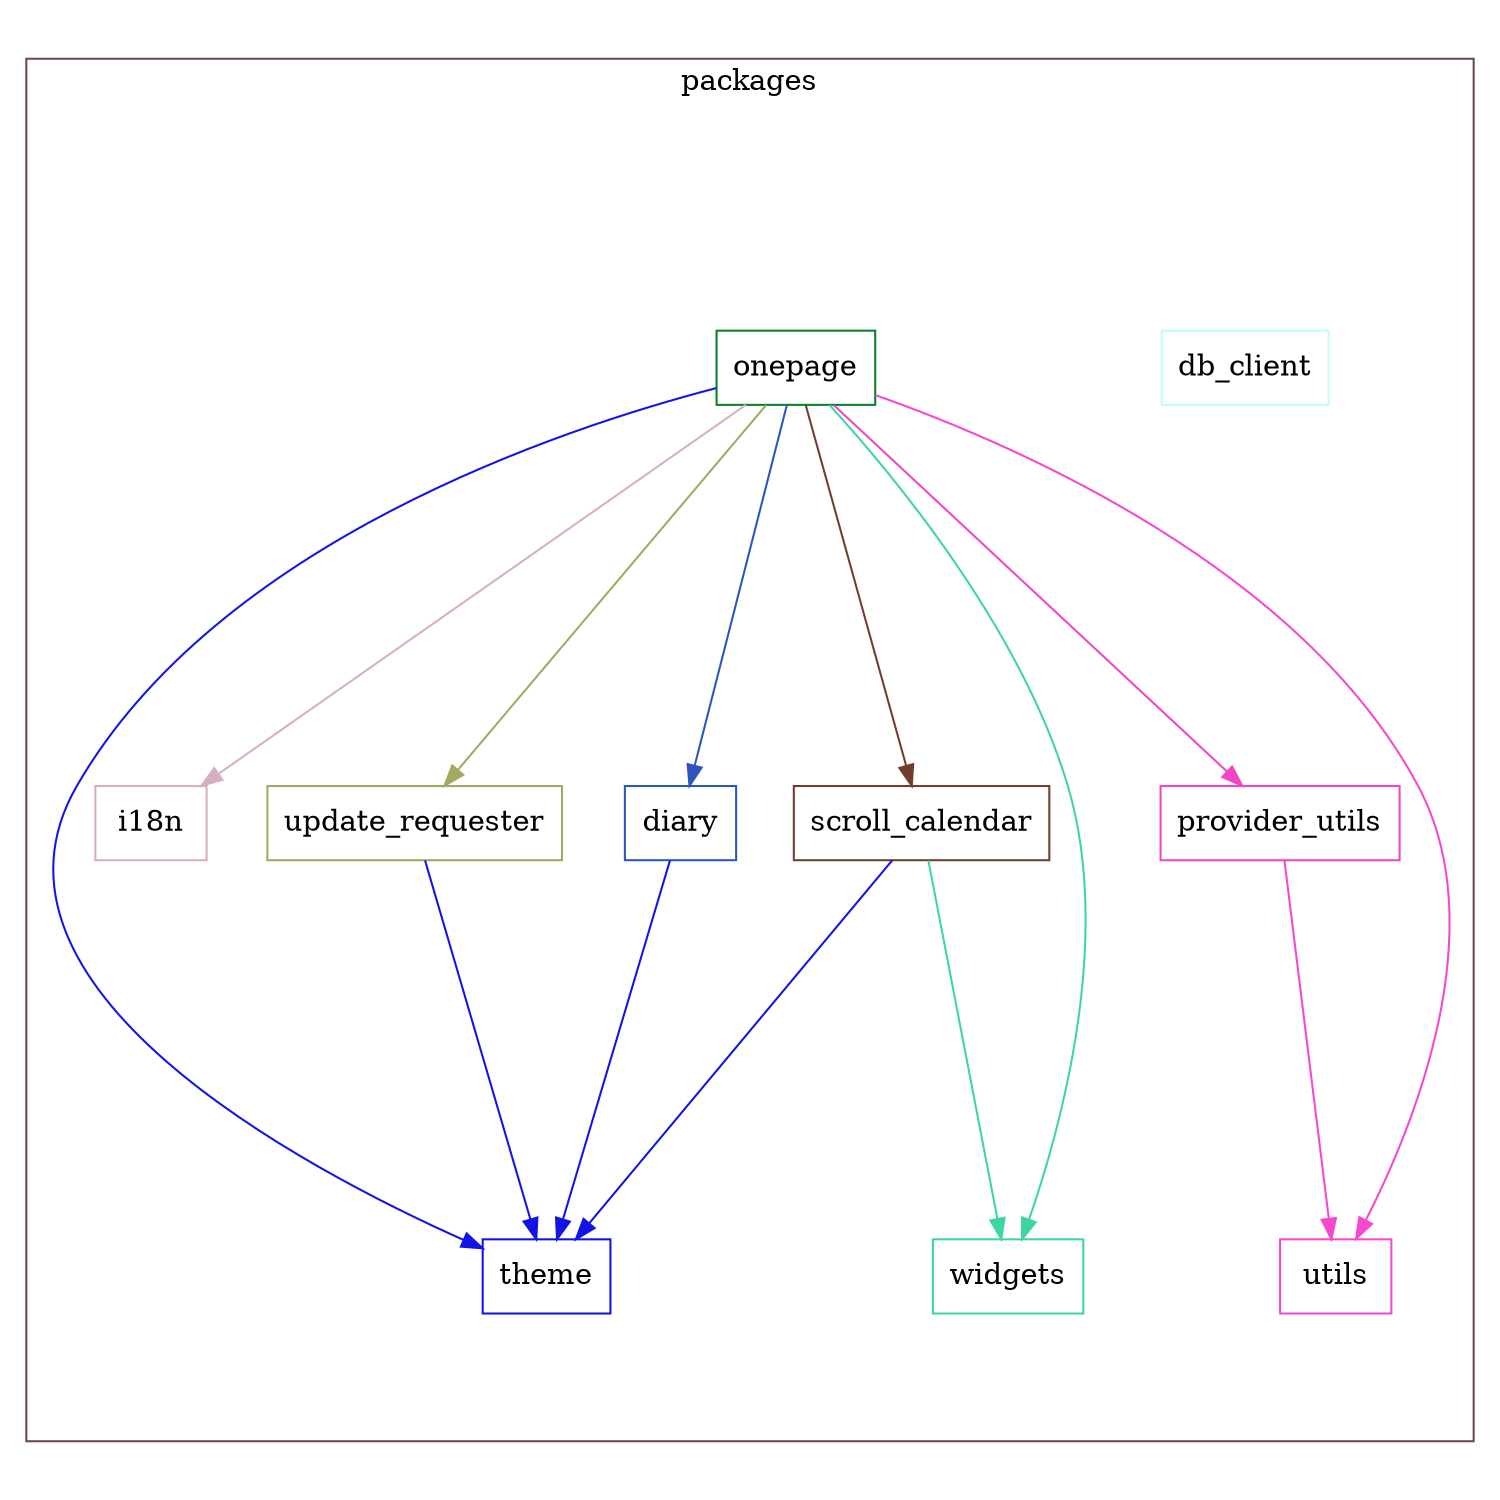 digraph packages {
  size="10"; ratio=fill;
  db_client [shape="box"; color="#c4fbfc"];
  diary [shape="box"; color="#2c56bd"];
  i18n [shape="box"; color="#d7afc5"];
  onepage [shape="box"; color="#08802d"];
  provider_utils [shape="box"; color="#f445c4"];
  scroll_calendar [shape="box"; color="#713e2e"];
  theme [shape="box"; color="#1214e6"];
  update_requester [shape="box"; color="#a2aa60"];
  utils [shape="box"; color="#f548cf"];
  widgets [shape="box"; color="#3ed5a4"];
  diary -> theme [style="filled"; color="#1214e6"];
  onepage -> diary [style="filled"; color="#2c56bd"];
  onepage -> i18n [style="filled"; color="#d7afc5"];
  onepage -> provider_utils [style="filled"; color="#f445c4"];
  onepage -> scroll_calendar [style="filled"; color="#713e2e"];
  onepage -> theme [style="filled"; color="#1214e6"];
  onepage -> update_requester [style="filled"; color="#a2aa60"];
  onepage -> utils [style="filled"; color="#f548cf"];
  onepage -> widgets [style="filled"; color="#3ed5a4"];
  provider_utils -> utils [style="filled"; color="#f548cf"];
  scroll_calendar -> theme [style="filled"; color="#1214e6"];
  scroll_calendar -> widgets [style="filled"; color="#3ed5a4"];
  update_requester -> theme [style="filled"; color="#1214e6"];
  subgraph "cluster packages" {
    label="packages";
    color="#6b4949";
    db_client;
    diary;
    i18n;
    onepage;
    provider_utils;
    scroll_calendar;
    theme;
    update_requester;
    utils;
    widgets;
  }
}
